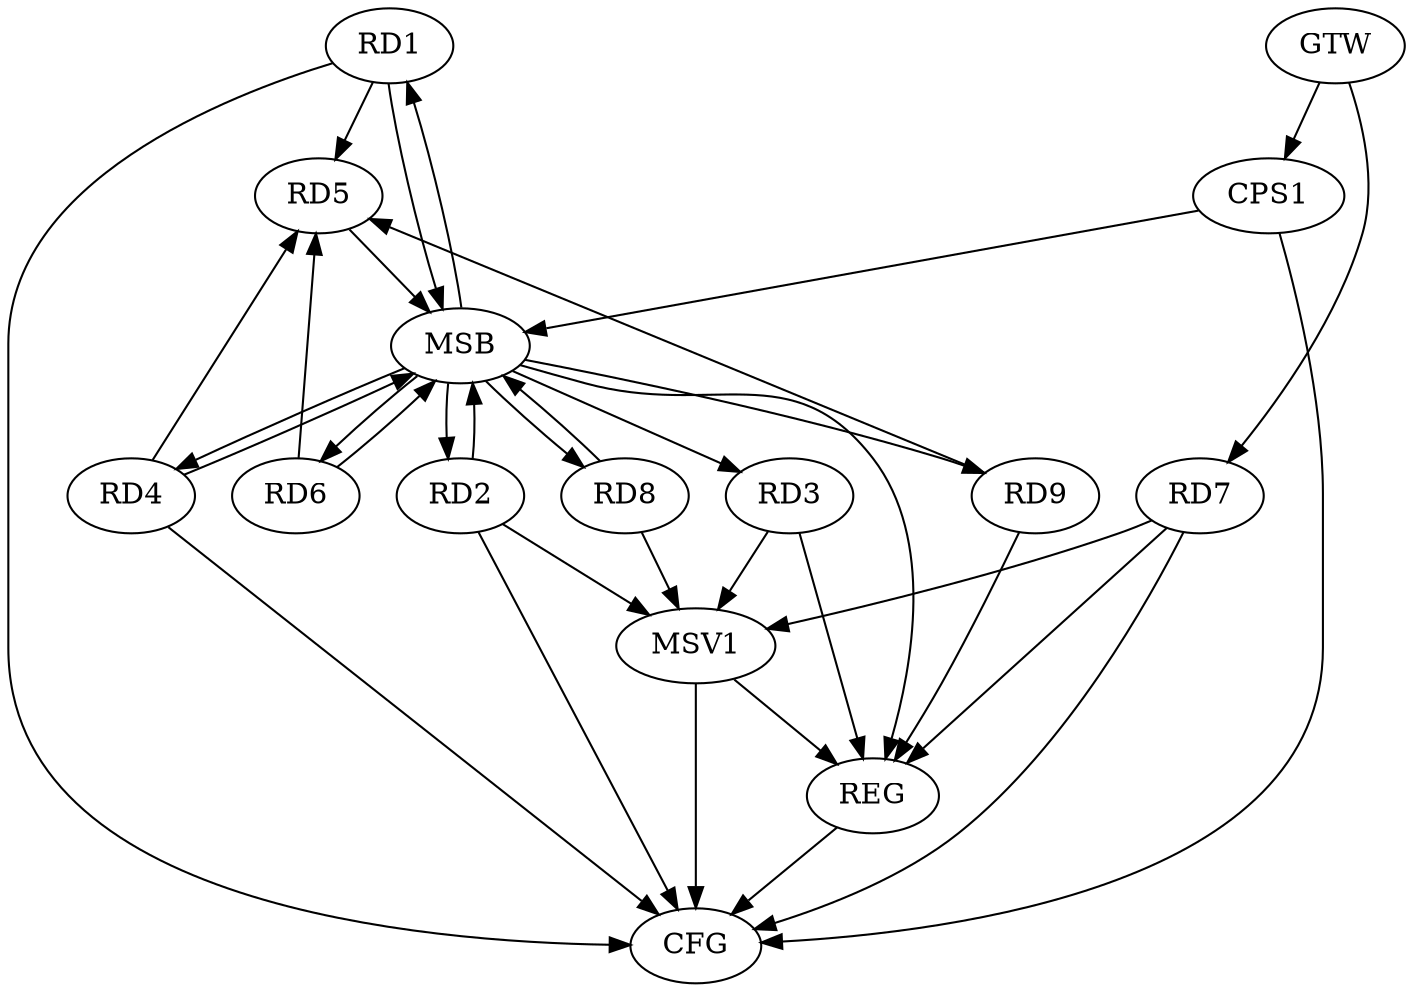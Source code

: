 strict digraph G {
  RD1 [ label="RD1" ];
  RD2 [ label="RD2" ];
  RD3 [ label="RD3" ];
  RD4 [ label="RD4" ];
  RD5 [ label="RD5" ];
  RD6 [ label="RD6" ];
  RD7 [ label="RD7" ];
  RD8 [ label="RD8" ];
  RD9 [ label="RD9" ];
  CPS1 [ label="CPS1" ];
  GTW [ label="GTW" ];
  REG [ label="REG" ];
  MSB [ label="MSB" ];
  CFG [ label="CFG" ];
  MSV1 [ label="MSV1" ];
  GTW -> RD7;
  GTW -> CPS1;
  RD3 -> REG;
  RD7 -> REG;
  RD9 -> REG;
  RD1 -> MSB;
  MSB -> RD3;
  MSB -> RD9;
  MSB -> REG;
  RD2 -> MSB;
  RD4 -> MSB;
  MSB -> RD1;
  MSB -> RD8;
  RD5 -> MSB;
  MSB -> RD4;
  RD6 -> MSB;
  RD8 -> MSB;
  MSB -> RD2;
  CPS1 -> MSB;
  MSB -> RD6;
  CPS1 -> CFG;
  RD2 -> CFG;
  RD1 -> CFG;
  RD7 -> CFG;
  RD4 -> CFG;
  REG -> CFG;
  RD6 -> RD5;
  RD9 -> RD5;
  RD1 -> RD5;
  RD4 -> RD5;
  RD3 -> MSV1;
  RD7 -> MSV1;
  RD2 -> MSV1;
  RD8 -> MSV1;
  MSV1 -> REG;
  MSV1 -> CFG;
}
